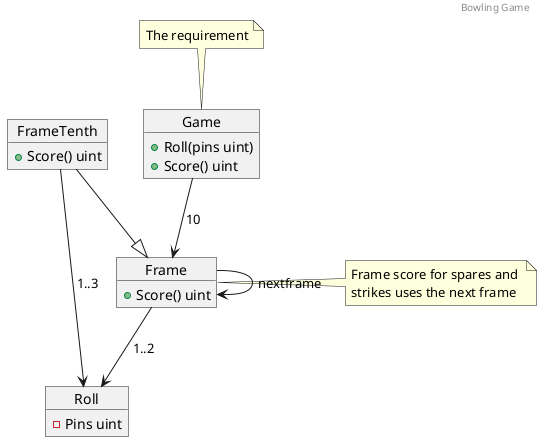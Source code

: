 @startuml
header
Bowling Game
endheader

object Game {
	+Roll(pins uint)
	+Score() uint
}
note top of Game
	The requirement
end note

object Frame {
	+Score() uint
}

Game --> Frame:10

object Roll {
	-Pins uint
}

Frame --> Roll:1..2

Frame --> Frame:nextframe

note right of Frame
	Frame score for spares and 
	strikes uses the next frame
end note

object FrameTenth {
	+Score() uint
}

FrameTenth --|> Frame
FrameTenth --> Roll:1..3

@enduml
